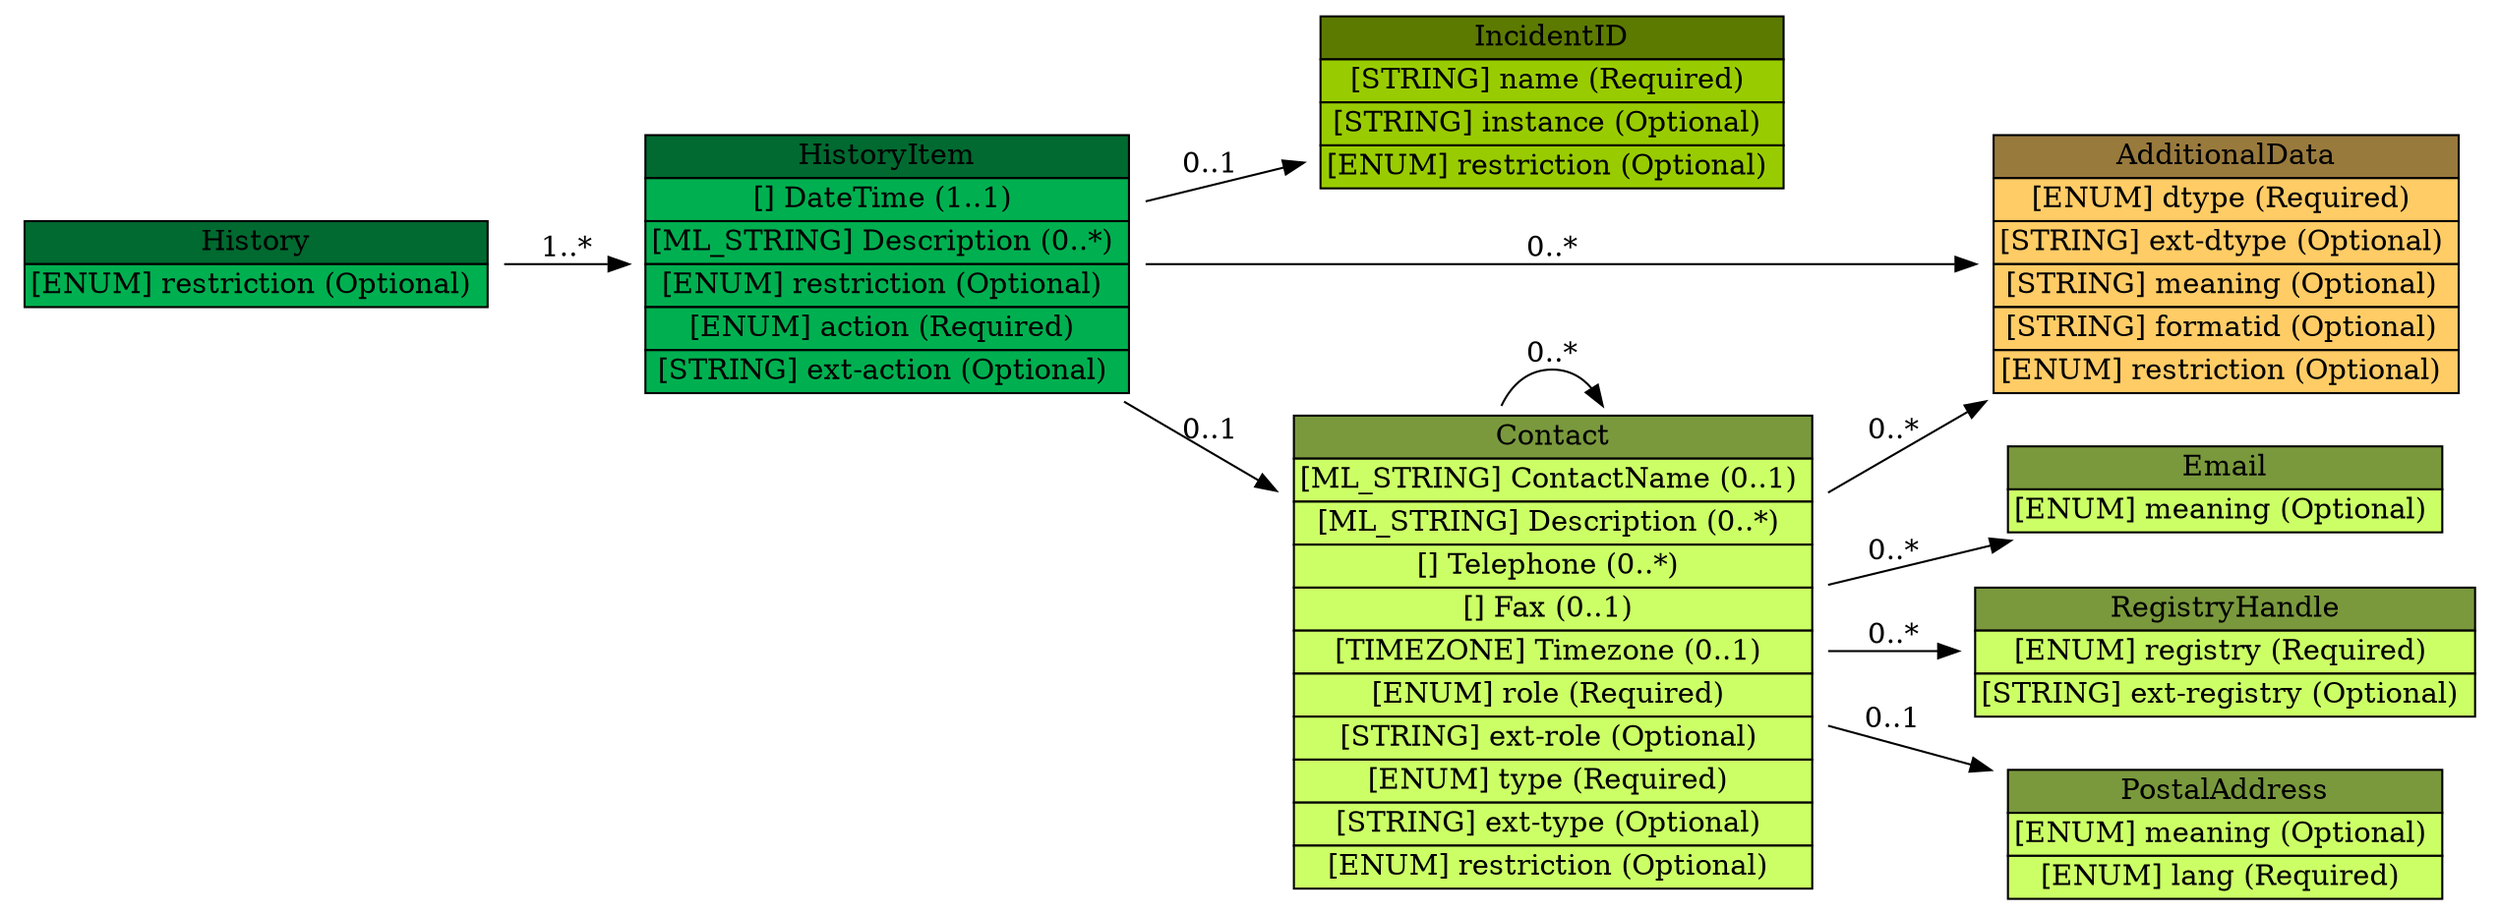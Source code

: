digraph History {
	graph [bb="0,0,1014,483",
		rankdir=LR
	];
	node [label="\N"];
	History	 [height=0.69444,
		label=<<table BORDER="0" CELLBORDER="1" CELLSPACING="0"> <tr > <td BGCOLOR="#006a30" HREF="/idmef_parser/IODEF/History.html" TITLE="The History class is a log of the significant events or actions performed by the involved parties during the course of handling the incident. ">History</td> </tr>" %<tr><td BGCOLOR="#00B050"  HREF="/idmef_parser/IODEF/History.html" TITLE="This attribute is defined in Section 3.2.">[ENUM] restriction (Optional) </td></tr>%</table>>,
		pos="97,220",
		shape=plaintext,
		width=2.6944];
	HistoryItem	 [height=1.8611,
		label=<<table BORDER="0" CELLBORDER="1" CELLSPACING="0"> <tr > <td BGCOLOR="#006a30" HREF="/idmef_parser/IODEF/HistoryItem.html" TITLE="The HistoryItem class is an entry in the History (Section 3.11) log that documents a particular action or event that occurred in the course of handling the incident. The details of the entry are a free-form description, but each can be categorized with the type attribute. ">HistoryItem</td> </tr>" %<tr><td BGCOLOR="#00B050"  HREF="/idmef_parser/IODEF/HistoryItem.html" TITLE="Timestamp of this entry in the history log (e.g., when the action described in the Description was taken).">[] DateTime (1..1) </td></tr>%<tr><td BGCOLOR="#00B050"  HREF="/idmef_parser/IODEF/HistoryItem.html" TITLE="A free-form textual description of the action or event.">[ML_STRING] Description (0..*) </td></tr>%<tr><td BGCOLOR="#00B050"  HREF="/idmef_parser/IODEF/HistoryItem.html" TITLE="This attribute has been defined in Section 3.2.">[ENUM] restriction (Optional) </td></tr>%<tr><td BGCOLOR="#00B050"  HREF="/idmef_parser/IODEF/HistoryItem.html" TITLE="Classifies a performed action or occurrence documented in this history log entry.  As activity will likely have been instigated either through a previously conveyed expectation or internal investigation, this attribute is identical to the category attribute of the Expectation class.  The difference is only one of tense.  When an action is in this class, it has been completed.  See Section 3.13.">[ENUM] action (Required) </td></tr>%<tr><td BGCOLOR="#00B050"  HREF="/idmef_parser/IODEF/HistoryItem.html" TITLE="A means by which to extend the action attribute.  See Section 5.1.">[STRING] ext-action (Optional) </td></tr>%</table>>,
		pos="358,220",
		shape=plaintext,
		width=2.9444];
	History -> HistoryItem	 [label="1..*",
		lp="223,227.5",
		pos="e,251.94,220 194.07,220 209.54,220 225.7,220 241.57,220"];
	IncidentID	 [height=1.2778,
		label=<<table BORDER="0" CELLBORDER="1" CELLSPACING="0"> <tr > <td BGCOLOR="#5c7a00" HREF="/idmef_parser/IODEF/IncidentID.html" TITLE="The IncidentID class represents an incident tracking number that is unique in the context of the CSIRT and identifies the activity characterized in an IODEF Document. This identifier would serve as an index into the CSIRT incident handling system. The combination of the name attribute and the string in the element content MUST be a globally unique identifier describing the activity. Documents generated by a given CSIRT MUST NOT reuse the same value unless they are referencing the same incident. ">IncidentID</td> </tr>" %<tr><td BGCOLOR="#99CC00"  HREF="/idmef_parser/IODEF/IncidentID.html" TITLE="An identifier describing the CSIRT that created the document.  In order to have a globally unique CSIRT name, the fully qualified domain name associated with the CSIRT MUST be used.">[STRING] name (Required) </td></tr>%<tr><td BGCOLOR="#99CC00"  HREF="/idmef_parser/IODEF/IncidentID.html" TITLE="An identifier referencing a subset of the named incident.">[STRING] instance (Optional) </td></tr>%<tr><td BGCOLOR="#99CC00"  HREF="/idmef_parser/IODEF/IncidentID.html" TITLE="This attribute has been defined in Section 3.2.">[ENUM] restriction (Optional) </td></tr>%</table>>,
		pos="634,437",
		shape=plaintext,
		width=2.6944];
	HistoryItem -> IncidentID	 [label="0..1",
		lp="493,373.5",
		pos="e,536.78,391.82 417.41,287.39 446.73,318.66 484.04,354.83 522,382 524.07,383.48 526.18,384.94 528.33,386.38"];
	Contact	 [height=3.3194,
		label=<<table BORDER="0" CELLBORDER="1" CELLSPACING="0"> <tr > <td BGCOLOR="#7a993d" HREF="/idmef_parser/IODEF/Contact.html" TITLE="The Contact class describes contact information for organizations and personnel involved in the incident. This class allows for the naming of the involved party, specifying contact information for them, and identifying their role in the incident. ">Contact</td> </tr>" %<tr><td BGCOLOR="#CCFF66"  HREF="/idmef_parser/IODEF/Contact.html" TITLE="The name of the contact.  The contact may either be an organization or a person.  The type attribute disambiguates the semantics.">[ML_STRING] ContactName (0..1) </td></tr>%<tr><td BGCOLOR="#CCFF66"  HREF="/idmef_parser/IODEF/Contact.html" TITLE="A free-form description of this contact.  In the case of a person, this is often the organizational title of the individual.">[ML_STRING] Description (0..*) </td></tr>%<tr><td BGCOLOR="#CCFF66"  HREF="/idmef_parser/IODEF/Contact.html" TITLE="The telephone number of the contact.">[] Telephone (0..*) </td></tr>%<tr><td BGCOLOR="#CCFF66"  HREF="/idmef_parser/IODEF/Contact.html" TITLE="The facsimile telephone number of the contact.">[] Fax (0..1) </td></tr>%<tr><td BGCOLOR="#CCFF66"  HREF="/idmef_parser/IODEF/Contact.html" TITLE="The timezone in which the contact resides formatted according to Section 2.9.">[TIMEZONE] Timezone (0..1) </td></tr>%<tr><td BGCOLOR="#CCFF66"  HREF="/idmef_parser/IODEF/Contact.html" TITLE="Indicates the role the contact fulfills.  This attribute is defined as an enumerated list:">[ENUM] role (Required) </td></tr>%<tr><td BGCOLOR="#CCFF66"  HREF="/idmef_parser/IODEF/Contact.html" TITLE="A means by which to extend the role attribute. See Section 5.1.">[STRING] ext-role (Optional) </td></tr>%<tr><td BGCOLOR="#CCFF66"  HREF="/idmef_parser/IODEF/Contact.html" TITLE="Indicates the type of contact being described. This attribute is defined as an enumerated list:">[ENUM] type (Required) </td></tr>%<tr><td BGCOLOR="#CCFF66"  HREF="/idmef_parser/IODEF/Contact.html" TITLE="A means by which to extend the type attribute. See Section 5.1.">[STRING] ext-type (Optional) </td></tr>%<tr><td BGCOLOR="#CCFF66"  HREF="/idmef_parser/IODEF/Contact.html" TITLE="This attribute is defined in Section 3.2.">[ENUM] restriction (Optional) </td></tr>%</table>>,
		pos="634,220",
		shape=plaintext,
		width=3.1111];
	HistoryItem -> Contact	 [label="0..1",
		lp="493,227.5",
		pos="e,521.76,220 464.15,220 479.63,220 495.68,220 511.45,220"];
	AdditionalData	 [height=1.8611,
		label=<<table BORDER="0" CELLBORDER="1" CELLSPACING="0"> <tr > <td BGCOLOR="#997a3d" HREF="/idmef_parser/IODEF/AdditionalData.html" TITLE="The AdditionalData class serves as an extension mechanism for information not otherwise represented in the data model. For relatively simple information, atomic data types (e.g., integers, strings) are provided with a mechanism to annotate their meaning. The class can also be used to extend the data model (and the associated Schema) to support proprietary extensions by encapsulating entire XML documents conforming to another Schema (e.g., IDMEF). A detailed discussion for extending the data model and the schema can be found in Section 5. ">AdditionalData</td> </tr>" %<tr><td BGCOLOR="#FFCC66"  HREF="/idmef_parser/IODEF/AdditionalData.html" TITLE="The data type of the element content.  The permitted values for this attribute are shown below.  The default value is &quot;string&quot;.">[ENUM] dtype (Required) </td></tr>%<tr><td BGCOLOR="#FFCC66"  HREF="/idmef_parser/IODEF/AdditionalData.html" TITLE="A means by which to extend the dtype attribute.  See Section 5.1.">[STRING] ext-dtype (Optional) </td></tr>%<tr><td BGCOLOR="#FFCC66"  HREF="/idmef_parser/IODEF/AdditionalData.html" TITLE="A free-form description of the element content.">[STRING] meaning (Optional) </td></tr>%<tr><td BGCOLOR="#FFCC66"  HREF="/idmef_parser/IODEF/AdditionalData.html" TITLE="An identifier referencing the format and semantics of the element content.">[STRING] formatid (Optional) </td></tr>%<tr><td BGCOLOR="#FFCC66"  HREF="/idmef_parser/IODEF/AdditionalData.html" TITLE="This attribute has been defined in Section 3.2.">[ENUM] restriction (Optional) </td></tr>%</table>>,
		pos="909,67",
		shape=plaintext,
		width=2.7639];
	HistoryItem -> AdditionalData	 [label="0..*",
		lp="634,84.5",
		pos="e,809.2,51.533 415.44,152.75 444.05,123.77 481.33,92.914 522,77 610.6,42.327 719.61,43.026 799.16,50.534"];
	Contact -> Contact	 [label="0..*",
		lp="634,365",
		pos="e,654.86,339.75 613.14,339.75 617.48,350.65 624.43,357.5 634,357.5 640.58,357.5 645.92,354.26 650.03,348.7"];
	RegistryHandle	 [height=0.98611,
		label=<<table BORDER="0" CELLBORDER="1" CELLSPACING="0"> <tr > <td BGCOLOR="#7a993d" HREF="/idmef_parser/IODEF/RegistryHandle.html" TITLE="The RegistryHandle class represents a handle into an Internet registry or community-specific database. The handle is specified in the element content and the type attribute specifies the database. ">RegistryHandle</td> </tr>" %<tr><td BGCOLOR="#CCFF66"  HREF="/idmef_parser/IODEF/RegistryHandle.html" TITLE="The database to which the handle belongs.  The default value is &#39;local&#39;.  The possible values are:">[ENUM] registry (Required) </td></tr>%<tr><td BGCOLOR="#CCFF66"  HREF="/idmef_parser/IODEF/RegistryHandle.html" TITLE="A means by which to extend the registry attribute.  See Section 5.1.">[STRING] ext-registry (Optional) </td></tr>%</table>>,
		pos="909,345",
		shape=plaintext,
		width=2.9167];
	Contact -> RegistryHandle	 [label="0..*",
		lp="775,299.5",
		pos="e,823.01,309.43 746.02,274.12 765.28,283.24 785.17,292.51 804,301 807.18,302.43 810.42,303.88 813.7,305.33"];
	PostalAddress	 [height=0.98611,
		label=<<table BORDER="0" CELLBORDER="1" CELLSPACING="0"> <tr > <td BGCOLOR="#7a993d" HREF="/idmef_parser/IODEF/PostalAddress.html" TITLE="The PostalAddress class specifies a postal address formatted according to the POSTAL data type (Section 2.11). ">PostalAddress</td> </tr>" %<tr><td BGCOLOR="#CCFF66"  HREF="/idmef_parser/IODEF/PostalAddress.html" TITLE="A free-form description of the element content.">[ENUM] meaning (Optional) </td></tr>%<tr><td BGCOLOR="#CCFF66"  HREF="/idmef_parser/IODEF/PostalAddress.html" TITLE="A valid language code per RFC 4646 [7] constrained by the definition of &quot;xs:language&quot;.  The interpretation of this code is described in Section 6.">[ENUM] lang (Required) </td></tr>%</table>>,
		pos="909,256",
		shape=plaintext,
		width=2.5972];
	Contact -> PostalAddress	 [label="0..1",
		lp="775,246.5",
		pos="e,815.38,243.79 746.04,234.64 765.65,237.23 785.99,239.91 805.35,242.46"];
	Email	 [height=0.69444,
		label=<<table BORDER="0" CELLBORDER="1" CELLSPACING="0"> <tr > <td BGCOLOR="#7a993d" HREF="/idmef_parser/IODEF/Email.html" TITLE="The Email class specifies an email address formatted according to EMAIL data type (Section 2.14). ">Email</td> </tr>" %<tr><td BGCOLOR="#CCFF66"  HREF="/idmef_parser/IODEF/Email.html" TITLE="A free-form description of the element content (e.g., hours of coverage for a given number).">[ENUM] meaning (Optional) </td></tr>%</table>>,
		pos="909,177",
		shape=plaintext,
		width=2.5972];
	Contact -> Email	 [label="0..*",
		lp="775,206.5",
		pos="e,815.38,191.59 746.04,202.51 765.65,199.42 785.99,196.22 805.35,193.17"];
	Contact -> AdditionalData	 [label="0..*",
		lp="775,151.5",
		pos="e,809.34,122.29 746.04,157.77 764.05,147.67 782.68,137.23 800.61,127.19"];
}

